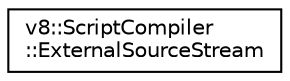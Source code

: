 digraph "Graphical Class Hierarchy"
{
  edge [fontname="Helvetica",fontsize="10",labelfontname="Helvetica",labelfontsize="10"];
  node [fontname="Helvetica",fontsize="10",shape=record];
  rankdir="LR";
  Node1 [label="v8::ScriptCompiler\l::ExternalSourceStream",height=0.2,width=0.4,color="black", fillcolor="white", style="filled",URL="$classv8_1_1ScriptCompiler_1_1ExternalSourceStream.html"];
}
